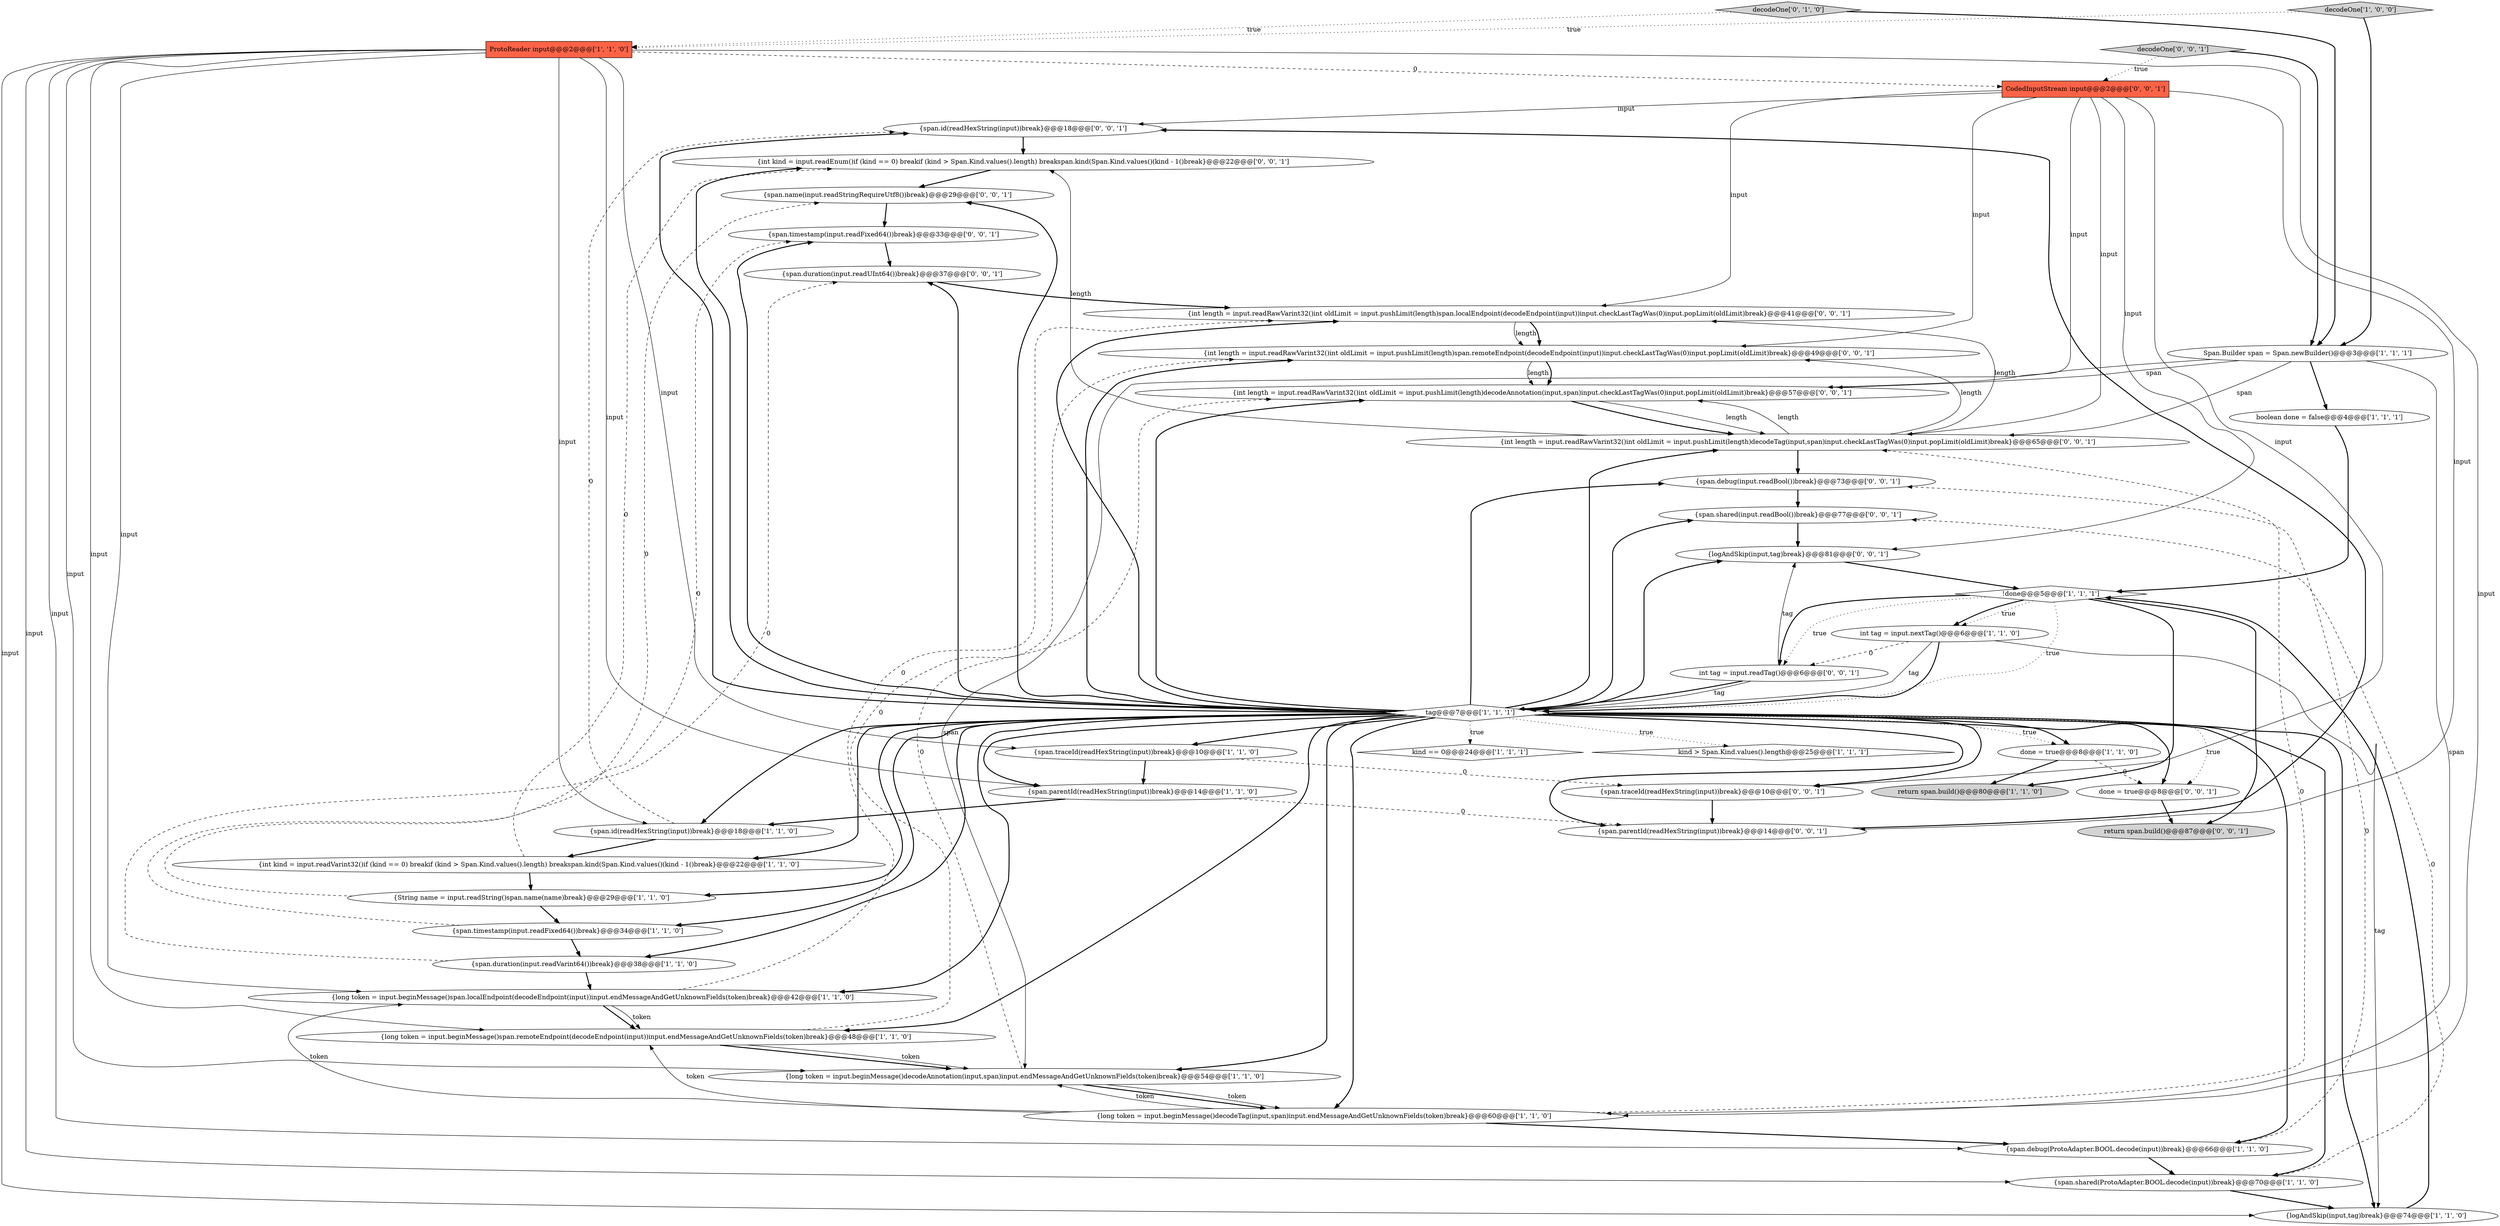 digraph {
30 [style = filled, label = "{span.id(readHexString(input))break}@@@18@@@['0', '0', '1']", fillcolor = white, shape = ellipse image = "AAA0AAABBB3BBB"];
34 [style = filled, label = "{span.parentId(readHexString(input))break}@@@14@@@['0', '0', '1']", fillcolor = white, shape = ellipse image = "AAA0AAABBB3BBB"];
11 [style = filled, label = "{span.timestamp(input.readFixed64())break}@@@34@@@['1', '1', '0']", fillcolor = white, shape = ellipse image = "AAA0AAABBB1BBB"];
41 [style = filled, label = "{logAndSkip(input,tag)break}@@@81@@@['0', '0', '1']", fillcolor = white, shape = ellipse image = "AAA0AAABBB3BBB"];
37 [style = filled, label = "{int length = input.readRawVarint32()int oldLimit = input.pushLimit(length)decodeAnnotation(input,span)input.checkLastTagWas(0)input.popLimit(oldLimit)break}@@@57@@@['0', '0', '1']", fillcolor = white, shape = ellipse image = "AAA0AAABBB3BBB"];
39 [style = filled, label = "CodedInputStream input@@@2@@@['0', '0', '1']", fillcolor = tomato, shape = box image = "AAA0AAABBB3BBB"];
7 [style = filled, label = "{span.traceId(readHexString(input))break}@@@10@@@['1', '1', '0']", fillcolor = white, shape = ellipse image = "AAA0AAABBB1BBB"];
22 [style = filled, label = "ProtoReader input@@@2@@@['1', '1', '0']", fillcolor = tomato, shape = box image = "AAA0AAABBB1BBB"];
5 [style = filled, label = "{logAndSkip(input,tag)break}@@@74@@@['1', '1', '0']", fillcolor = white, shape = ellipse image = "AAA0AAABBB1BBB"];
38 [style = filled, label = "decodeOne['0', '0', '1']", fillcolor = lightgray, shape = diamond image = "AAA0AAABBB3BBB"];
31 [style = filled, label = "{span.traceId(readHexString(input))break}@@@10@@@['0', '0', '1']", fillcolor = white, shape = ellipse image = "AAA0AAABBB3BBB"];
4 [style = filled, label = "kind == 0@@@24@@@['1', '1', '1']", fillcolor = white, shape = diamond image = "AAA0AAABBB1BBB"];
13 [style = filled, label = "{span.debug(ProtoAdapter.BOOL.decode(input))break}@@@66@@@['1', '1', '0']", fillcolor = white, shape = ellipse image = "AAA0AAABBB1BBB"];
16 [style = filled, label = "{span.shared(ProtoAdapter.BOOL.decode(input))break}@@@70@@@['1', '1', '0']", fillcolor = white, shape = ellipse image = "AAA0AAABBB1BBB"];
6 [style = filled, label = "!done@@@5@@@['1', '1', '1']", fillcolor = white, shape = diamond image = "AAA0AAABBB1BBB"];
17 [style = filled, label = "int tag = input.nextTag()@@@6@@@['1', '1', '0']", fillcolor = white, shape = ellipse image = "AAA0AAABBB1BBB"];
20 [style = filled, label = "done = true@@@8@@@['1', '1', '0']", fillcolor = white, shape = ellipse image = "AAA0AAABBB1BBB"];
27 [style = filled, label = "done = true@@@8@@@['0', '0', '1']", fillcolor = white, shape = ellipse image = "AAA0AAABBB3BBB"];
19 [style = filled, label = "decodeOne['1', '0', '0']", fillcolor = lightgray, shape = diamond image = "AAA0AAABBB1BBB"];
12 [style = filled, label = "Span.Builder span = Span.newBuilder()@@@3@@@['1', '1', '1']", fillcolor = white, shape = ellipse image = "AAA0AAABBB1BBB"];
28 [style = filled, label = "return span.build()@@@87@@@['0', '0', '1']", fillcolor = lightgray, shape = ellipse image = "AAA0AAABBB3BBB"];
24 [style = filled, label = "{long token = input.beginMessage()decodeAnnotation(input,span)input.endMessageAndGetUnknownFields(token)break}@@@54@@@['1', '1', '0']", fillcolor = white, shape = ellipse image = "AAA0AAABBB1BBB"];
43 [style = filled, label = "int tag = input.readTag()@@@6@@@['0', '0', '1']", fillcolor = white, shape = ellipse image = "AAA0AAABBB3BBB"];
35 [style = filled, label = "{span.name(input.readStringRequireUtf8())break}@@@29@@@['0', '0', '1']", fillcolor = white, shape = ellipse image = "AAA0AAABBB3BBB"];
44 [style = filled, label = "{int length = input.readRawVarint32()int oldLimit = input.pushLimit(length)span.localEndpoint(decodeEndpoint(input))input.checkLastTagWas(0)input.popLimit(oldLimit)break}@@@41@@@['0', '0', '1']", fillcolor = white, shape = ellipse image = "AAA0AAABBB3BBB"];
33 [style = filled, label = "{int kind = input.readEnum()if (kind == 0) breakif (kind > Span.Kind.values().length) breakspan.kind(Span.Kind.values()(kind - 1()break}@@@22@@@['0', '0', '1']", fillcolor = white, shape = ellipse image = "AAA0AAABBB3BBB"];
40 [style = filled, label = "{span.timestamp(input.readFixed64())break}@@@33@@@['0', '0', '1']", fillcolor = white, shape = ellipse image = "AAA0AAABBB3BBB"];
36 [style = filled, label = "{span.duration(input.readUInt64())break}@@@37@@@['0', '0', '1']", fillcolor = white, shape = ellipse image = "AAA0AAABBB3BBB"];
15 [style = filled, label = "{span.id(readHexString(input))break}@@@18@@@['1', '1', '0']", fillcolor = white, shape = ellipse image = "AAA0AAABBB1BBB"];
8 [style = filled, label = "{span.duration(input.readVarint64())break}@@@38@@@['1', '1', '0']", fillcolor = white, shape = ellipse image = "AAA0AAABBB1BBB"];
3 [style = filled, label = "{span.parentId(readHexString(input))break}@@@14@@@['1', '1', '0']", fillcolor = white, shape = ellipse image = "AAA0AAABBB1BBB"];
14 [style = filled, label = "{long token = input.beginMessage()decodeTag(input,span)input.endMessageAndGetUnknownFields(token)break}@@@60@@@['1', '1', '0']", fillcolor = white, shape = ellipse image = "AAA0AAABBB1BBB"];
9 [style = filled, label = "{long token = input.beginMessage()span.localEndpoint(decodeEndpoint(input))input.endMessageAndGetUnknownFields(token)break}@@@42@@@['1', '1', '0']", fillcolor = white, shape = ellipse image = "AAA0AAABBB1BBB"];
21 [style = filled, label = "return span.build()@@@80@@@['1', '1', '0']", fillcolor = lightgray, shape = ellipse image = "AAA0AAABBB1BBB"];
26 [style = filled, label = "{span.shared(input.readBool())break}@@@77@@@['0', '0', '1']", fillcolor = white, shape = ellipse image = "AAA0AAABBB3BBB"];
42 [style = filled, label = "{int length = input.readRawVarint32()int oldLimit = input.pushLimit(length)decodeTag(input,span)input.checkLastTagWas(0)input.popLimit(oldLimit)break}@@@65@@@['0', '0', '1']", fillcolor = white, shape = ellipse image = "AAA0AAABBB3BBB"];
18 [style = filled, label = "{long token = input.beginMessage()span.remoteEndpoint(decodeEndpoint(input))input.endMessageAndGetUnknownFields(token)break}@@@48@@@['1', '1', '0']", fillcolor = white, shape = ellipse image = "AAA0AAABBB1BBB"];
23 [style = filled, label = "{String name = input.readString()span.name(name)break}@@@29@@@['1', '1', '0']", fillcolor = white, shape = ellipse image = "AAA0AAABBB1BBB"];
29 [style = filled, label = "{span.debug(input.readBool())break}@@@73@@@['0', '0', '1']", fillcolor = white, shape = ellipse image = "AAA0AAABBB3BBB"];
2 [style = filled, label = "boolean done = false@@@4@@@['1', '1', '1']", fillcolor = white, shape = ellipse image = "AAA0AAABBB1BBB"];
25 [style = filled, label = "decodeOne['0', '1', '0']", fillcolor = lightgray, shape = diamond image = "AAA0AAABBB2BBB"];
10 [style = filled, label = "tag@@@7@@@['1', '1', '1']", fillcolor = white, shape = diamond image = "AAA0AAABBB1BBB"];
1 [style = filled, label = "kind > Span.Kind.values().length@@@25@@@['1', '1', '1']", fillcolor = white, shape = diamond image = "AAA0AAABBB1BBB"];
32 [style = filled, label = "{int length = input.readRawVarint32()int oldLimit = input.pushLimit(length)span.remoteEndpoint(decodeEndpoint(input))input.checkLastTagWas(0)input.popLimit(oldLimit)break}@@@49@@@['0', '0', '1']", fillcolor = white, shape = ellipse image = "AAA0AAABBB3BBB"];
0 [style = filled, label = "{int kind = input.readVarint32()if (kind == 0) breakif (kind > Span.Kind.values().length) breakspan.kind(Span.Kind.values()(kind - 1()break}@@@22@@@['1', '1', '0']", fillcolor = white, shape = ellipse image = "AAA0AAABBB1BBB"];
10->24 [style = bold, label=""];
10->23 [style = bold, label=""];
39->37 [style = solid, label="input"];
10->30 [style = bold, label=""];
0->33 [style = dashed, label="0"];
6->43 [style = bold, label=""];
42->33 [style = solid, label="length"];
32->37 [style = bold, label=""];
43->10 [style = bold, label=""];
38->39 [style = dotted, label="true"];
10->11 [style = bold, label=""];
25->22 [style = dotted, label="true"];
25->12 [style = bold, label=""];
10->3 [style = bold, label=""];
10->18 [style = bold, label=""];
10->27 [style = dotted, label="true"];
22->18 [style = solid, label="input"];
0->23 [style = bold, label=""];
39->41 [style = solid, label="input"];
6->21 [style = bold, label=""];
17->43 [style = dashed, label="0"];
16->26 [style = dashed, label="0"];
15->0 [style = bold, label=""];
6->10 [style = dotted, label="true"];
37->42 [style = bold, label=""];
10->40 [style = bold, label=""];
19->22 [style = dotted, label="true"];
20->27 [style = dashed, label="0"];
11->40 [style = dashed, label="0"];
16->5 [style = bold, label=""];
10->15 [style = bold, label=""];
42->32 [style = solid, label="length"];
24->14 [style = bold, label=""];
31->34 [style = bold, label=""];
10->5 [style = bold, label=""];
5->6 [style = bold, label=""];
43->10 [style = solid, label="tag"];
35->40 [style = bold, label=""];
10->37 [style = bold, label=""];
12->42 [style = solid, label="span"];
27->28 [style = bold, label=""];
22->14 [style = solid, label="input"];
39->31 [style = solid, label="input"];
14->13 [style = bold, label=""];
9->44 [style = dashed, label="0"];
10->42 [style = bold, label=""];
15->30 [style = dashed, label="0"];
14->24 [style = solid, label="token"];
6->17 [style = dotted, label="true"];
37->42 [style = solid, label="length"];
33->35 [style = bold, label=""];
10->7 [style = bold, label=""];
22->15 [style = solid, label="input"];
12->14 [style = solid, label="span"];
6->43 [style = dotted, label="true"];
8->36 [style = dashed, label="0"];
26->41 [style = bold, label=""];
10->20 [style = dotted, label="true"];
10->34 [style = bold, label=""];
39->30 [style = solid, label="input"];
34->30 [style = bold, label=""];
24->37 [style = dashed, label="0"];
17->5 [style = solid, label="tag"];
10->14 [style = bold, label=""];
10->26 [style = bold, label=""];
17->10 [style = solid, label="tag"];
42->29 [style = bold, label=""];
18->32 [style = dashed, label="0"];
10->20 [style = bold, label=""];
10->16 [style = bold, label=""];
10->1 [style = dotted, label="true"];
6->28 [style = bold, label=""];
14->18 [style = solid, label="token"];
7->31 [style = dashed, label="0"];
23->35 [style = dashed, label="0"];
12->24 [style = solid, label="span"];
39->32 [style = solid, label="input"];
12->2 [style = bold, label=""];
10->8 [style = bold, label=""];
22->39 [style = dashed, label="0"];
10->44 [style = bold, label=""];
42->37 [style = solid, label="length"];
12->37 [style = solid, label="span"];
7->3 [style = bold, label=""];
30->33 [style = bold, label=""];
22->5 [style = solid, label="input"];
10->13 [style = bold, label=""];
11->8 [style = bold, label=""];
13->16 [style = bold, label=""];
36->44 [style = bold, label=""];
13->29 [style = dashed, label="0"];
2->6 [style = bold, label=""];
22->9 [style = solid, label="input"];
14->9 [style = solid, label="token"];
10->0 [style = bold, label=""];
9->18 [style = bold, label=""];
44->32 [style = solid, label="length"];
10->32 [style = bold, label=""];
8->9 [style = bold, label=""];
41->6 [style = bold, label=""];
42->44 [style = solid, label="length"];
10->35 [style = bold, label=""];
18->24 [style = bold, label=""];
10->9 [style = bold, label=""];
40->36 [style = bold, label=""];
39->44 [style = solid, label="input"];
10->36 [style = bold, label=""];
10->27 [style = bold, label=""];
10->31 [style = bold, label=""];
44->32 [style = bold, label=""];
22->3 [style = solid, label="input"];
24->14 [style = solid, label="token"];
6->17 [style = bold, label=""];
18->24 [style = solid, label="token"];
39->42 [style = solid, label="input"];
22->13 [style = solid, label="input"];
23->11 [style = bold, label=""];
10->29 [style = bold, label=""];
14->42 [style = dashed, label="0"];
38->12 [style = bold, label=""];
20->21 [style = bold, label=""];
39->34 [style = solid, label="input"];
10->4 [style = dotted, label="true"];
22->16 [style = solid, label="input"];
43->41 [style = solid, label="tag"];
3->15 [style = bold, label=""];
3->34 [style = dashed, label="0"];
32->37 [style = solid, label="length"];
9->18 [style = solid, label="token"];
22->24 [style = solid, label="input"];
19->12 [style = bold, label=""];
10->33 [style = bold, label=""];
17->10 [style = bold, label=""];
10->41 [style = bold, label=""];
22->7 [style = solid, label="input"];
29->26 [style = bold, label=""];
}
